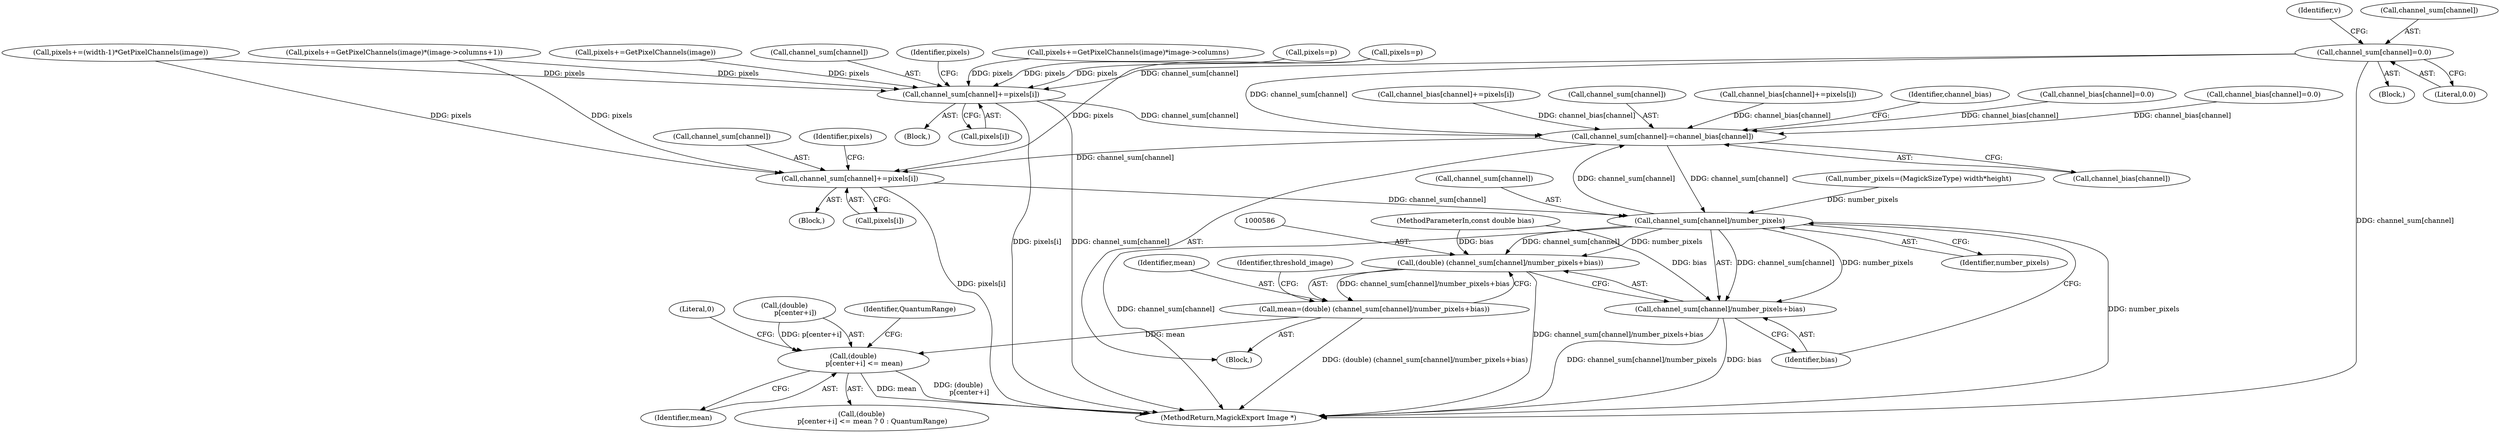 digraph "0_ImageMagick6_604588fc35c7585abb7a9e71f69bb82e4389fefc@array" {
"1000389" [label="(Call,channel_sum[channel]=0.0)"];
"1000433" [label="(Call,channel_sum[channel]+=pixels[i])"];
"1000524" [label="(Call,channel_sum[channel]-=channel_bias[channel])"];
"1000566" [label="(Call,channel_sum[channel]+=pixels[i])"];
"1000588" [label="(Call,channel_sum[channel]/number_pixels)"];
"1000585" [label="(Call,(double) (channel_sum[channel]/number_pixels+bias))"];
"1000583" [label="(Call,mean=(double) (channel_sum[channel]/number_pixels+bias))"];
"1000600" [label="(Call,(double)\n          p[center+i] <= mean)"];
"1000587" [label="(Call,channel_sum[channel]/number_pixels+bias)"];
"1000478" [label="(Block,)"];
"1000587" [label="(Call,channel_sum[channel]/number_pixels+bias)"];
"1000573" [label="(Call,pixels+=GetPixelChannels(image)*(image->columns+1))"];
"1000570" [label="(Call,pixels[i])"];
"1000567" [label="(Call,channel_sum[channel])"];
"1000396" [label="(Identifier,v)"];
"1000417" [label="(Block,)"];
"1000609" [label="(Literal,0)"];
"1000593" [label="(Identifier,bias)"];
"1000336" [label="(Block,)"];
"1000393" [label="(Literal,0.0)"];
"1000608" [label="(Identifier,mean)"];
"1000592" [label="(Identifier,number_pixels)"];
"1000601" [label="(Call,(double)\n          p[center+i])"];
"1000551" [label="(Call,channel_bias[channel]+=pixels[i])"];
"1000524" [label="(Call,channel_sum[channel]-=channel_bias[channel])"];
"1000106" [label="(MethodParameterIn,const double bias)"];
"1000600" [label="(Call,(double)\n          p[center+i] <= mean)"];
"1000682" [label="(MethodReturn,MagickExport Image *)"];
"1000588" [label="(Call,channel_sum[channel]/number_pixels)"];
"1000583" [label="(Call,mean=(double) (channel_sum[channel]/number_pixels+bias))"];
"1000525" [label="(Call,channel_sum[channel])"];
"1000437" [label="(Call,pixels[i])"];
"1000595" [label="(Identifier,threshold_image)"];
"1000433" [label="(Call,channel_sum[channel]+=pixels[i])"];
"1000441" [label="(Identifier,pixels)"];
"1000536" [label="(Call,pixels=p)"];
"1000204" [label="(Call,number_pixels=(MagickSizeType) width*height)"];
"1000574" [label="(Identifier,pixels)"];
"1000584" [label="(Identifier,mean)"];
"1000558" [label="(Call,pixels+=(width-1)*GetPixelChannels(image))"];
"1000528" [label="(Call,channel_bias[channel])"];
"1000444" [label="(Call,pixels+=GetPixelChannels(image)*image->columns)"];
"1000381" [label="(Call,pixels=p)"];
"1000389" [label="(Call,channel_sum[channel]=0.0)"];
"1000390" [label="(Call,channel_sum[channel])"];
"1000426" [label="(Call,channel_bias[channel]+=pixels[i])"];
"1000566" [label="(Call,channel_sum[channel]+=pixels[i])"];
"1000440" [label="(Call,pixels+=GetPixelChannels(image))"];
"1000599" [label="(Call,(double)\n          p[center+i] <= mean ? 0 : QuantumRange)"];
"1000610" [label="(Identifier,QuantumRange)"];
"1000585" [label="(Call,(double) (channel_sum[channel]/number_pixels+bias))"];
"1000533" [label="(Identifier,channel_bias)"];
"1000550" [label="(Block,)"];
"1000434" [label="(Call,channel_sum[channel])"];
"1000384" [label="(Call,channel_bias[channel]=0.0)"];
"1000531" [label="(Call,channel_bias[channel]=0.0)"];
"1000589" [label="(Call,channel_sum[channel])"];
"1000389" -> "1000336"  [label="AST: "];
"1000389" -> "1000393"  [label="CFG: "];
"1000390" -> "1000389"  [label="AST: "];
"1000393" -> "1000389"  [label="AST: "];
"1000396" -> "1000389"  [label="CFG: "];
"1000389" -> "1000682"  [label="DDG: channel_sum[channel]"];
"1000389" -> "1000433"  [label="DDG: channel_sum[channel]"];
"1000389" -> "1000524"  [label="DDG: channel_sum[channel]"];
"1000433" -> "1000417"  [label="AST: "];
"1000433" -> "1000437"  [label="CFG: "];
"1000434" -> "1000433"  [label="AST: "];
"1000437" -> "1000433"  [label="AST: "];
"1000441" -> "1000433"  [label="CFG: "];
"1000433" -> "1000682"  [label="DDG: pixels[i]"];
"1000433" -> "1000682"  [label="DDG: channel_sum[channel]"];
"1000444" -> "1000433"  [label="DDG: pixels"];
"1000381" -> "1000433"  [label="DDG: pixels"];
"1000440" -> "1000433"  [label="DDG: pixels"];
"1000558" -> "1000433"  [label="DDG: pixels"];
"1000573" -> "1000433"  [label="DDG: pixels"];
"1000536" -> "1000433"  [label="DDG: pixels"];
"1000433" -> "1000524"  [label="DDG: channel_sum[channel]"];
"1000524" -> "1000478"  [label="AST: "];
"1000524" -> "1000528"  [label="CFG: "];
"1000525" -> "1000524"  [label="AST: "];
"1000528" -> "1000524"  [label="AST: "];
"1000533" -> "1000524"  [label="CFG: "];
"1000426" -> "1000524"  [label="DDG: channel_bias[channel]"];
"1000384" -> "1000524"  [label="DDG: channel_bias[channel]"];
"1000531" -> "1000524"  [label="DDG: channel_bias[channel]"];
"1000551" -> "1000524"  [label="DDG: channel_bias[channel]"];
"1000588" -> "1000524"  [label="DDG: channel_sum[channel]"];
"1000524" -> "1000566"  [label="DDG: channel_sum[channel]"];
"1000524" -> "1000588"  [label="DDG: channel_sum[channel]"];
"1000566" -> "1000550"  [label="AST: "];
"1000566" -> "1000570"  [label="CFG: "];
"1000567" -> "1000566"  [label="AST: "];
"1000570" -> "1000566"  [label="AST: "];
"1000574" -> "1000566"  [label="CFG: "];
"1000566" -> "1000682"  [label="DDG: pixels[i]"];
"1000558" -> "1000566"  [label="DDG: pixels"];
"1000573" -> "1000566"  [label="DDG: pixels"];
"1000536" -> "1000566"  [label="DDG: pixels"];
"1000566" -> "1000588"  [label="DDG: channel_sum[channel]"];
"1000588" -> "1000587"  [label="AST: "];
"1000588" -> "1000592"  [label="CFG: "];
"1000589" -> "1000588"  [label="AST: "];
"1000592" -> "1000588"  [label="AST: "];
"1000593" -> "1000588"  [label="CFG: "];
"1000588" -> "1000682"  [label="DDG: channel_sum[channel]"];
"1000588" -> "1000682"  [label="DDG: number_pixels"];
"1000588" -> "1000585"  [label="DDG: channel_sum[channel]"];
"1000588" -> "1000585"  [label="DDG: number_pixels"];
"1000588" -> "1000587"  [label="DDG: channel_sum[channel]"];
"1000588" -> "1000587"  [label="DDG: number_pixels"];
"1000204" -> "1000588"  [label="DDG: number_pixels"];
"1000585" -> "1000583"  [label="AST: "];
"1000585" -> "1000587"  [label="CFG: "];
"1000586" -> "1000585"  [label="AST: "];
"1000587" -> "1000585"  [label="AST: "];
"1000583" -> "1000585"  [label="CFG: "];
"1000585" -> "1000682"  [label="DDG: channel_sum[channel]/number_pixels+bias"];
"1000585" -> "1000583"  [label="DDG: channel_sum[channel]/number_pixels+bias"];
"1000106" -> "1000585"  [label="DDG: bias"];
"1000583" -> "1000478"  [label="AST: "];
"1000584" -> "1000583"  [label="AST: "];
"1000595" -> "1000583"  [label="CFG: "];
"1000583" -> "1000682"  [label="DDG: (double) (channel_sum[channel]/number_pixels+bias)"];
"1000583" -> "1000600"  [label="DDG: mean"];
"1000600" -> "1000599"  [label="AST: "];
"1000600" -> "1000608"  [label="CFG: "];
"1000601" -> "1000600"  [label="AST: "];
"1000608" -> "1000600"  [label="AST: "];
"1000609" -> "1000600"  [label="CFG: "];
"1000610" -> "1000600"  [label="CFG: "];
"1000600" -> "1000682"  [label="DDG: mean"];
"1000600" -> "1000682"  [label="DDG: (double)\n          p[center+i]"];
"1000601" -> "1000600"  [label="DDG: p[center+i]"];
"1000587" -> "1000593"  [label="CFG: "];
"1000593" -> "1000587"  [label="AST: "];
"1000587" -> "1000682"  [label="DDG: channel_sum[channel]/number_pixels"];
"1000587" -> "1000682"  [label="DDG: bias"];
"1000106" -> "1000587"  [label="DDG: bias"];
}
